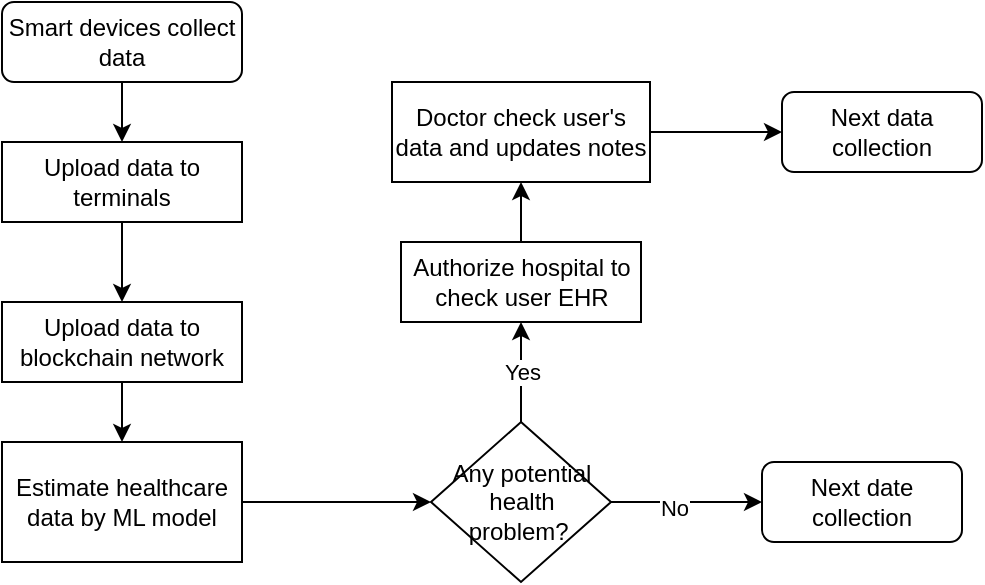 <mxfile version="15.9.1" type="github">
  <diagram id="C5RBs43oDa-KdzZeNtuy" name="Page-1">
    <mxGraphModel dx="946" dy="589" grid="1" gridSize="10" guides="1" tooltips="1" connect="1" arrows="1" fold="1" page="1" pageScale="1" pageWidth="827" pageHeight="1169" math="0" shadow="0">
      <root>
        <mxCell id="WIyWlLk6GJQsqaUBKTNV-0" />
        <mxCell id="WIyWlLk6GJQsqaUBKTNV-1" parent="WIyWlLk6GJQsqaUBKTNV-0" />
        <mxCell id="sdigvvHz4MZN_iJl-zy--4" style="edgeStyle=orthogonalEdgeStyle;rounded=0;orthogonalLoop=1;jettySize=auto;html=1;entryX=0.5;entryY=0;entryDx=0;entryDy=0;" parent="WIyWlLk6GJQsqaUBKTNV-1" source="WIyWlLk6GJQsqaUBKTNV-3" target="sdigvvHz4MZN_iJl-zy--3" edge="1">
          <mxGeometry relative="1" as="geometry" />
        </mxCell>
        <mxCell id="WIyWlLk6GJQsqaUBKTNV-3" value="Smart devices collect data" style="rounded=1;whiteSpace=wrap;html=1;fontSize=12;glass=0;strokeWidth=1;shadow=0;" parent="WIyWlLk6GJQsqaUBKTNV-1" vertex="1">
          <mxGeometry x="150" y="190" width="120" height="40" as="geometry" />
        </mxCell>
        <mxCell id="sdigvvHz4MZN_iJl-zy--6" value="" style="edgeStyle=orthogonalEdgeStyle;rounded=0;orthogonalLoop=1;jettySize=auto;html=1;" parent="WIyWlLk6GJQsqaUBKTNV-1" source="sdigvvHz4MZN_iJl-zy--3" target="sdigvvHz4MZN_iJl-zy--5" edge="1">
          <mxGeometry relative="1" as="geometry" />
        </mxCell>
        <mxCell id="sdigvvHz4MZN_iJl-zy--3" value="Upload data to terminals" style="rounded=0;whiteSpace=wrap;html=1;" parent="WIyWlLk6GJQsqaUBKTNV-1" vertex="1">
          <mxGeometry x="150" y="260" width="120" height="40" as="geometry" />
        </mxCell>
        <mxCell id="sdigvvHz4MZN_iJl-zy--15" value="" style="edgeStyle=orthogonalEdgeStyle;rounded=0;orthogonalLoop=1;jettySize=auto;html=1;" parent="WIyWlLk6GJQsqaUBKTNV-1" source="sdigvvHz4MZN_iJl-zy--5" target="sdigvvHz4MZN_iJl-zy--14" edge="1">
          <mxGeometry relative="1" as="geometry" />
        </mxCell>
        <mxCell id="sdigvvHz4MZN_iJl-zy--5" value="Upload data to blockchain network" style="whiteSpace=wrap;html=1;rounded=0;" parent="WIyWlLk6GJQsqaUBKTNV-1" vertex="1">
          <mxGeometry x="150" y="340" width="120" height="40" as="geometry" />
        </mxCell>
        <mxCell id="sdigvvHz4MZN_iJl-zy--13" value="Yes" style="edgeStyle=orthogonalEdgeStyle;rounded=0;orthogonalLoop=1;jettySize=auto;html=1;" parent="WIyWlLk6GJQsqaUBKTNV-1" source="sdigvvHz4MZN_iJl-zy--7" target="sdigvvHz4MZN_iJl-zy--12" edge="1">
          <mxGeometry relative="1" as="geometry" />
        </mxCell>
        <mxCell id="sdigvvHz4MZN_iJl-zy--21" value="" style="edgeStyle=orthogonalEdgeStyle;rounded=0;orthogonalLoop=1;jettySize=auto;html=1;" parent="WIyWlLk6GJQsqaUBKTNV-1" source="sdigvvHz4MZN_iJl-zy--7" target="sdigvvHz4MZN_iJl-zy--20" edge="1">
          <mxGeometry relative="1" as="geometry" />
        </mxCell>
        <mxCell id="sdigvvHz4MZN_iJl-zy--24" value="No" style="edgeLabel;html=1;align=center;verticalAlign=middle;resizable=0;points=[];" parent="sdigvvHz4MZN_iJl-zy--21" vertex="1" connectable="0">
          <mxGeometry x="-0.164" y="-3" relative="1" as="geometry">
            <mxPoint as="offset" />
          </mxGeometry>
        </mxCell>
        <mxCell id="sdigvvHz4MZN_iJl-zy--7" value="Any potential health problem?&amp;nbsp;" style="rhombus;whiteSpace=wrap;html=1;rounded=0;" parent="WIyWlLk6GJQsqaUBKTNV-1" vertex="1">
          <mxGeometry x="364.5" y="400" width="90" height="80" as="geometry" />
        </mxCell>
        <mxCell id="sdigvvHz4MZN_iJl-zy--18" value="" style="edgeStyle=orthogonalEdgeStyle;rounded=0;orthogonalLoop=1;jettySize=auto;html=1;" parent="WIyWlLk6GJQsqaUBKTNV-1" source="sdigvvHz4MZN_iJl-zy--12" target="sdigvvHz4MZN_iJl-zy--17" edge="1">
          <mxGeometry relative="1" as="geometry" />
        </mxCell>
        <mxCell id="sdigvvHz4MZN_iJl-zy--12" value="Authorize hospital to check user EHR" style="whiteSpace=wrap;html=1;rounded=0;" parent="WIyWlLk6GJQsqaUBKTNV-1" vertex="1">
          <mxGeometry x="349.5" y="310" width="120" height="40" as="geometry" />
        </mxCell>
        <mxCell id="sdigvvHz4MZN_iJl-zy--16" style="edgeStyle=orthogonalEdgeStyle;rounded=0;orthogonalLoop=1;jettySize=auto;html=1;" parent="WIyWlLk6GJQsqaUBKTNV-1" source="sdigvvHz4MZN_iJl-zy--14" target="sdigvvHz4MZN_iJl-zy--7" edge="1">
          <mxGeometry relative="1" as="geometry" />
        </mxCell>
        <mxCell id="sdigvvHz4MZN_iJl-zy--14" value="&lt;span&gt;Estimate healthcare data by ML model&lt;/span&gt;" style="whiteSpace=wrap;html=1;rounded=0;" parent="WIyWlLk6GJQsqaUBKTNV-1" vertex="1">
          <mxGeometry x="150" y="410" width="120" height="60" as="geometry" />
        </mxCell>
        <mxCell id="sdigvvHz4MZN_iJl-zy--23" value="" style="edgeStyle=orthogonalEdgeStyle;rounded=0;orthogonalLoop=1;jettySize=auto;html=1;" parent="WIyWlLk6GJQsqaUBKTNV-1" source="sdigvvHz4MZN_iJl-zy--17" target="sdigvvHz4MZN_iJl-zy--22" edge="1">
          <mxGeometry relative="1" as="geometry" />
        </mxCell>
        <mxCell id="sdigvvHz4MZN_iJl-zy--17" value="Doctor check user&#39;s data and updates notes" style="whiteSpace=wrap;html=1;rounded=0;" parent="WIyWlLk6GJQsqaUBKTNV-1" vertex="1">
          <mxGeometry x="345" y="230" width="129" height="50" as="geometry" />
        </mxCell>
        <mxCell id="sdigvvHz4MZN_iJl-zy--20" value="Next date collection" style="rounded=1;whiteSpace=wrap;html=1;" parent="WIyWlLk6GJQsqaUBKTNV-1" vertex="1">
          <mxGeometry x="530" y="420" width="100" height="40" as="geometry" />
        </mxCell>
        <mxCell id="sdigvvHz4MZN_iJl-zy--22" value="Next data collection" style="rounded=1;whiteSpace=wrap;html=1;" parent="WIyWlLk6GJQsqaUBKTNV-1" vertex="1">
          <mxGeometry x="540" y="235" width="100" height="40" as="geometry" />
        </mxCell>
      </root>
    </mxGraphModel>
  </diagram>
</mxfile>
